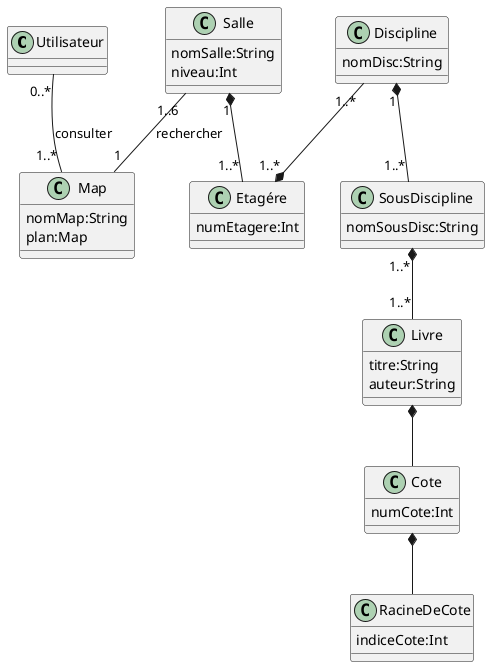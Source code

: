 @startuml


@startuml

Utilisateur "0..*" -- "1..*" Map : consulter

 Salle"1..6"-- "1"Map : rechercher
Salle "1"*-- "1..*" Etagére
 Discipline"1..*"--* "1..*" Etagére

Discipline "1"*-- "1..*"  SousDiscipline
SousDiscipline"1..*"*-- "1..*" Livre
Livre *--  Cote
Cote *--  RacineDeCote

class Map{
nomMap:String
plan:Map

}
class Salle {
nomSalle:String
niveau:Int
}

class Etagére{
numEtagere:Int
}

class Discipline{
nomDisc:String
}

class SousDiscipline{
nomSousDisc:String
}

class Livre {
titre:String
auteur:String
}

class Cote {
numCote:Int
}

class RacineDeCote{
indiceCote:Int
}

@enduml
